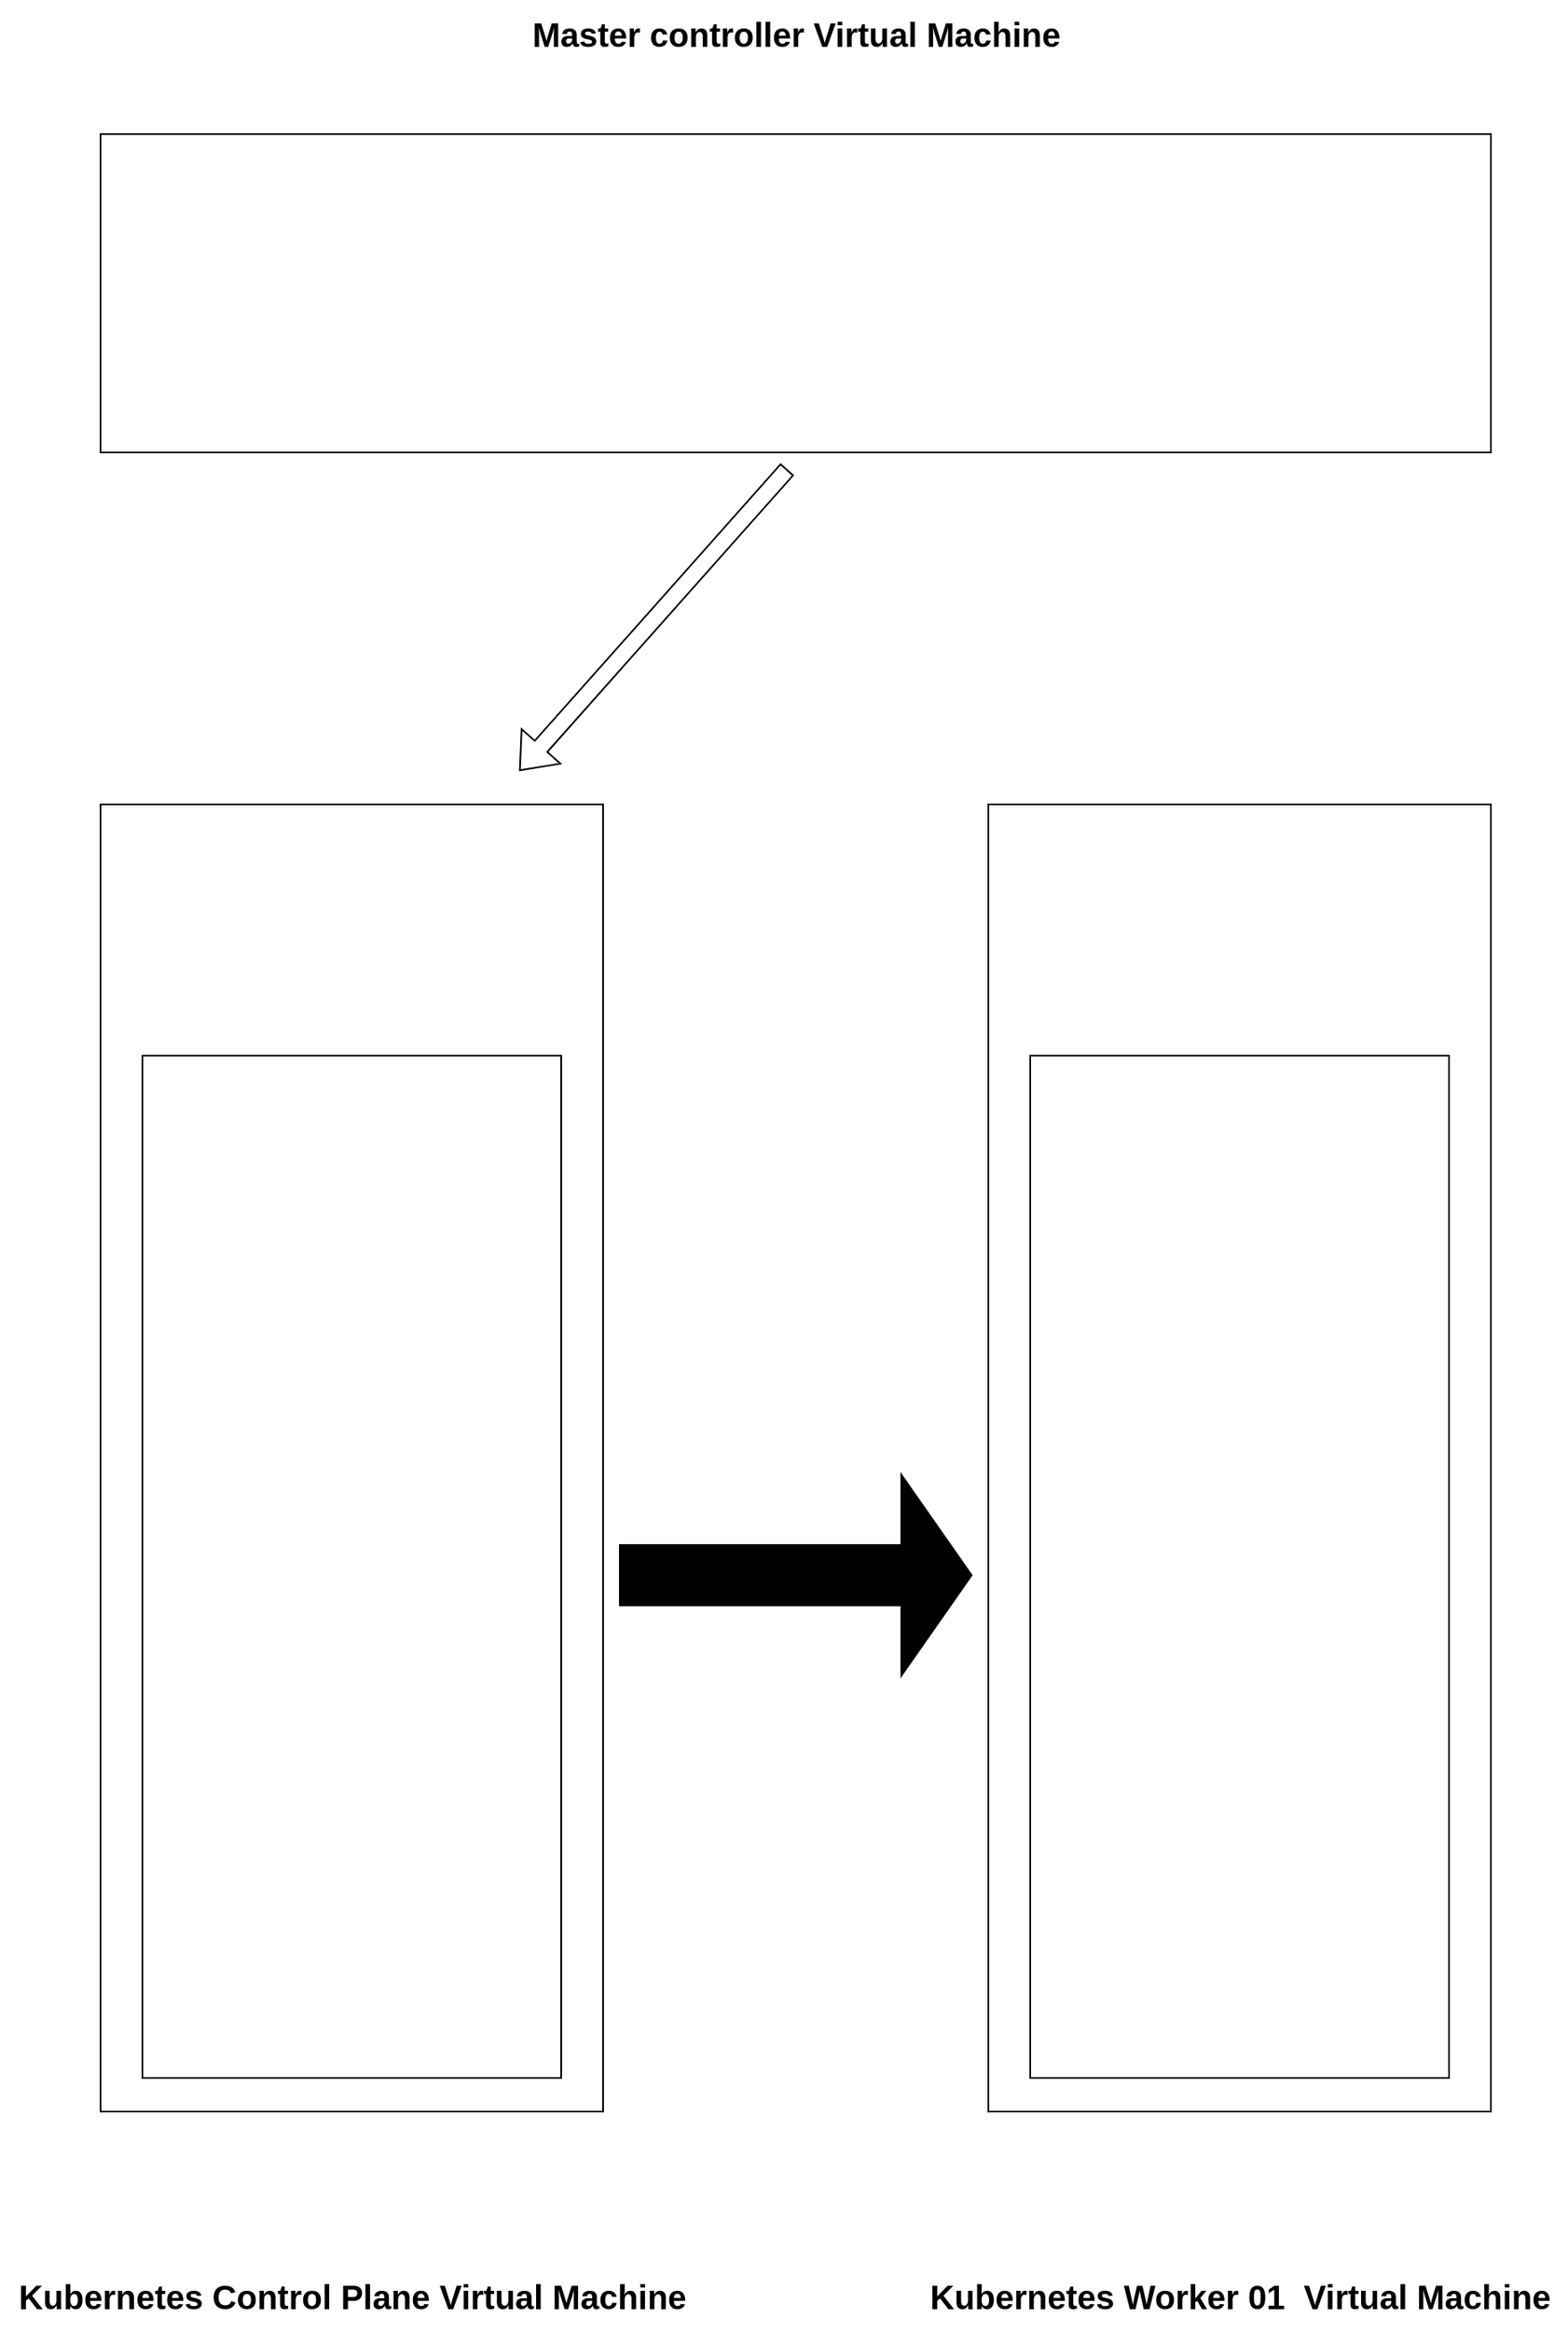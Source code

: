 <mxfile version="21.5.2" type="github">
  <diagram name="Page-1" id="dg9UHP85ramsMvqgY8rh">
    <mxGraphModel dx="2200" dy="1048" grid="1" gridSize="10" guides="1" tooltips="1" connect="1" arrows="1" fold="1" page="1" pageScale="1" pageWidth="3300" pageHeight="4681" math="0" shadow="0">
      <root>
        <mxCell id="0" />
        <mxCell id="1" parent="0" />
        <mxCell id="Lzwi8AhPmPaoD2csB6HC-1" value="" style="rounded=0;whiteSpace=wrap;html=1;" vertex="1" parent="1">
          <mxGeometry x="880" y="280" width="830" height="190" as="geometry" />
        </mxCell>
        <mxCell id="Lzwi8AhPmPaoD2csB6HC-2" value="&lt;b&gt;&lt;font style=&quot;font-size: 20px;&quot;&gt;Master controller Virtual Machine&lt;/font&gt;&lt;/b&gt;" style="text;html=1;align=center;verticalAlign=middle;resizable=0;points=[];autosize=1;strokeColor=none;fillColor=none;" vertex="1" parent="1">
          <mxGeometry x="1125" y="200" width="340" height="40" as="geometry" />
        </mxCell>
        <mxCell id="Lzwi8AhPmPaoD2csB6HC-3" value="" style="rounded=0;whiteSpace=wrap;html=1;" vertex="1" parent="1">
          <mxGeometry x="880" y="680" width="300" height="780" as="geometry" />
        </mxCell>
        <mxCell id="Lzwi8AhPmPaoD2csB6HC-4" value="" style="rounded=0;whiteSpace=wrap;html=1;" vertex="1" parent="1">
          <mxGeometry x="1410" y="680" width="300" height="780" as="geometry" />
        </mxCell>
        <mxCell id="Lzwi8AhPmPaoD2csB6HC-5" value="&lt;b&gt;&lt;font style=&quot;font-size: 20px;&quot;&gt;Kubernetes Control Plane Virtual Machine&lt;/font&gt;&lt;/b&gt;" style="text;html=1;align=center;verticalAlign=middle;resizable=0;points=[];autosize=1;strokeColor=none;fillColor=none;" vertex="1" parent="1">
          <mxGeometry x="820" y="1550" width="420" height="40" as="geometry" />
        </mxCell>
        <mxCell id="Lzwi8AhPmPaoD2csB6HC-6" value="&lt;b&gt;&lt;font style=&quot;font-size: 20px;&quot;&gt;Kubernetes Worker 01&amp;nbsp; Virtual Machine&lt;/font&gt;&lt;/b&gt;" style="text;html=1;align=center;verticalAlign=middle;resizable=0;points=[];autosize=1;strokeColor=none;fillColor=none;" vertex="1" parent="1">
          <mxGeometry x="1365" y="1550" width="390" height="40" as="geometry" />
        </mxCell>
        <mxCell id="Lzwi8AhPmPaoD2csB6HC-7" value="" style="rounded=0;whiteSpace=wrap;html=1;" vertex="1" parent="1">
          <mxGeometry x="905" y="830" width="250" height="610" as="geometry" />
        </mxCell>
        <mxCell id="Lzwi8AhPmPaoD2csB6HC-8" value="" style="rounded=0;whiteSpace=wrap;html=1;" vertex="1" parent="1">
          <mxGeometry x="1435" y="830" width="250" height="610" as="geometry" />
        </mxCell>
        <mxCell id="Lzwi8AhPmPaoD2csB6HC-11" value="" style="shape=singleArrow;whiteSpace=wrap;html=1;fillStyle=solid;fillColor=#000000;" vertex="1" parent="1">
          <mxGeometry x="1190" y="1080" width="210" height="120" as="geometry" />
        </mxCell>
        <mxCell id="Lzwi8AhPmPaoD2csB6HC-12" value="" style="shape=flexArrow;endArrow=classic;html=1;rounded=0;movable=0;resizable=0;rotatable=0;deletable=0;editable=0;locked=1;connectable=0;" edge="1" parent="1">
          <mxGeometry width="50" height="50" relative="1" as="geometry">
            <mxPoint x="1290" y="480" as="sourcePoint" />
            <mxPoint x="1130" y="660" as="targetPoint" />
          </mxGeometry>
        </mxCell>
      </root>
    </mxGraphModel>
  </diagram>
</mxfile>
